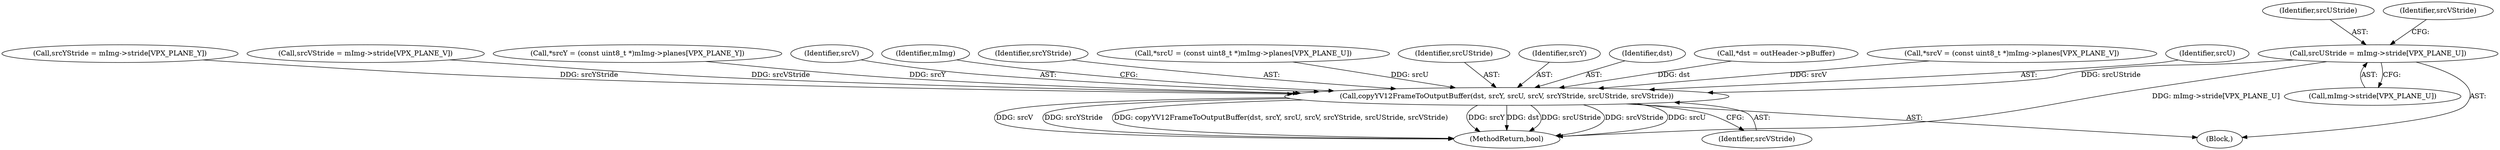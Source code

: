 digraph "0_Android_630ed150f7201ddadb00b8b8ce0c55c4cc6e8742@array" {
"1000310" [label="(Call,srcUStride = mImg->stride[VPX_PLANE_U])"];
"1000325" [label="(Call,copyYV12FrameToOutputBuffer(dst, srcY, srcU, srcV, srcYStride, srcUStride, srcVStride))"];
"1000311" [label="(Identifier,srcUStride)"];
"1000330" [label="(Identifier,srcYStride)"];
"1000332" [label="(Identifier,srcVStride)"];
"1000282" [label="(Call,*srcU = (const uint8_t *)mImg->planes[VPX_PLANE_U])"];
"1000331" [label="(Identifier,srcUStride)"];
"1000325" [label="(Call,copyYV12FrameToOutputBuffer(dst, srcY, srcU, srcV, srcYStride, srcUStride, srcVStride))"];
"1000327" [label="(Identifier,srcY)"];
"1000326" [label="(Identifier,dst)"];
"1000266" [label="(Call,*dst = outHeader->pBuffer)"];
"1000292" [label="(Call,*srcV = (const uint8_t *)mImg->planes[VPX_PLANE_V])"];
"1000328" [label="(Identifier,srcU)"];
"1000302" [label="(Call,srcYStride = mImg->stride[VPX_PLANE_Y])"];
"1000318" [label="(Call,srcVStride = mImg->stride[VPX_PLANE_V])"];
"1000272" [label="(Call,*srcY = (const uint8_t *)mImg->planes[VPX_PLANE_Y])"];
"1000319" [label="(Identifier,srcVStride)"];
"1000264" [label="(Block,)"];
"1000312" [label="(Call,mImg->stride[VPX_PLANE_U])"];
"1000310" [label="(Call,srcUStride = mImg->stride[VPX_PLANE_U])"];
"1000329" [label="(Identifier,srcV)"];
"1000411" [label="(MethodReturn,bool)"];
"1000346" [label="(Identifier,mImg)"];
"1000310" -> "1000264"  [label="AST: "];
"1000310" -> "1000312"  [label="CFG: "];
"1000311" -> "1000310"  [label="AST: "];
"1000312" -> "1000310"  [label="AST: "];
"1000319" -> "1000310"  [label="CFG: "];
"1000310" -> "1000411"  [label="DDG: mImg->stride[VPX_PLANE_U]"];
"1000310" -> "1000325"  [label="DDG: srcUStride"];
"1000325" -> "1000264"  [label="AST: "];
"1000325" -> "1000332"  [label="CFG: "];
"1000326" -> "1000325"  [label="AST: "];
"1000327" -> "1000325"  [label="AST: "];
"1000328" -> "1000325"  [label="AST: "];
"1000329" -> "1000325"  [label="AST: "];
"1000330" -> "1000325"  [label="AST: "];
"1000331" -> "1000325"  [label="AST: "];
"1000332" -> "1000325"  [label="AST: "];
"1000346" -> "1000325"  [label="CFG: "];
"1000325" -> "1000411"  [label="DDG: dst"];
"1000325" -> "1000411"  [label="DDG: srcUStride"];
"1000325" -> "1000411"  [label="DDG: srcVStride"];
"1000325" -> "1000411"  [label="DDG: srcU"];
"1000325" -> "1000411"  [label="DDG: srcV"];
"1000325" -> "1000411"  [label="DDG: srcYStride"];
"1000325" -> "1000411"  [label="DDG: copyYV12FrameToOutputBuffer(dst, srcY, srcU, srcV, srcYStride, srcUStride, srcVStride)"];
"1000325" -> "1000411"  [label="DDG: srcY"];
"1000266" -> "1000325"  [label="DDG: dst"];
"1000272" -> "1000325"  [label="DDG: srcY"];
"1000282" -> "1000325"  [label="DDG: srcU"];
"1000292" -> "1000325"  [label="DDG: srcV"];
"1000302" -> "1000325"  [label="DDG: srcYStride"];
"1000318" -> "1000325"  [label="DDG: srcVStride"];
}
